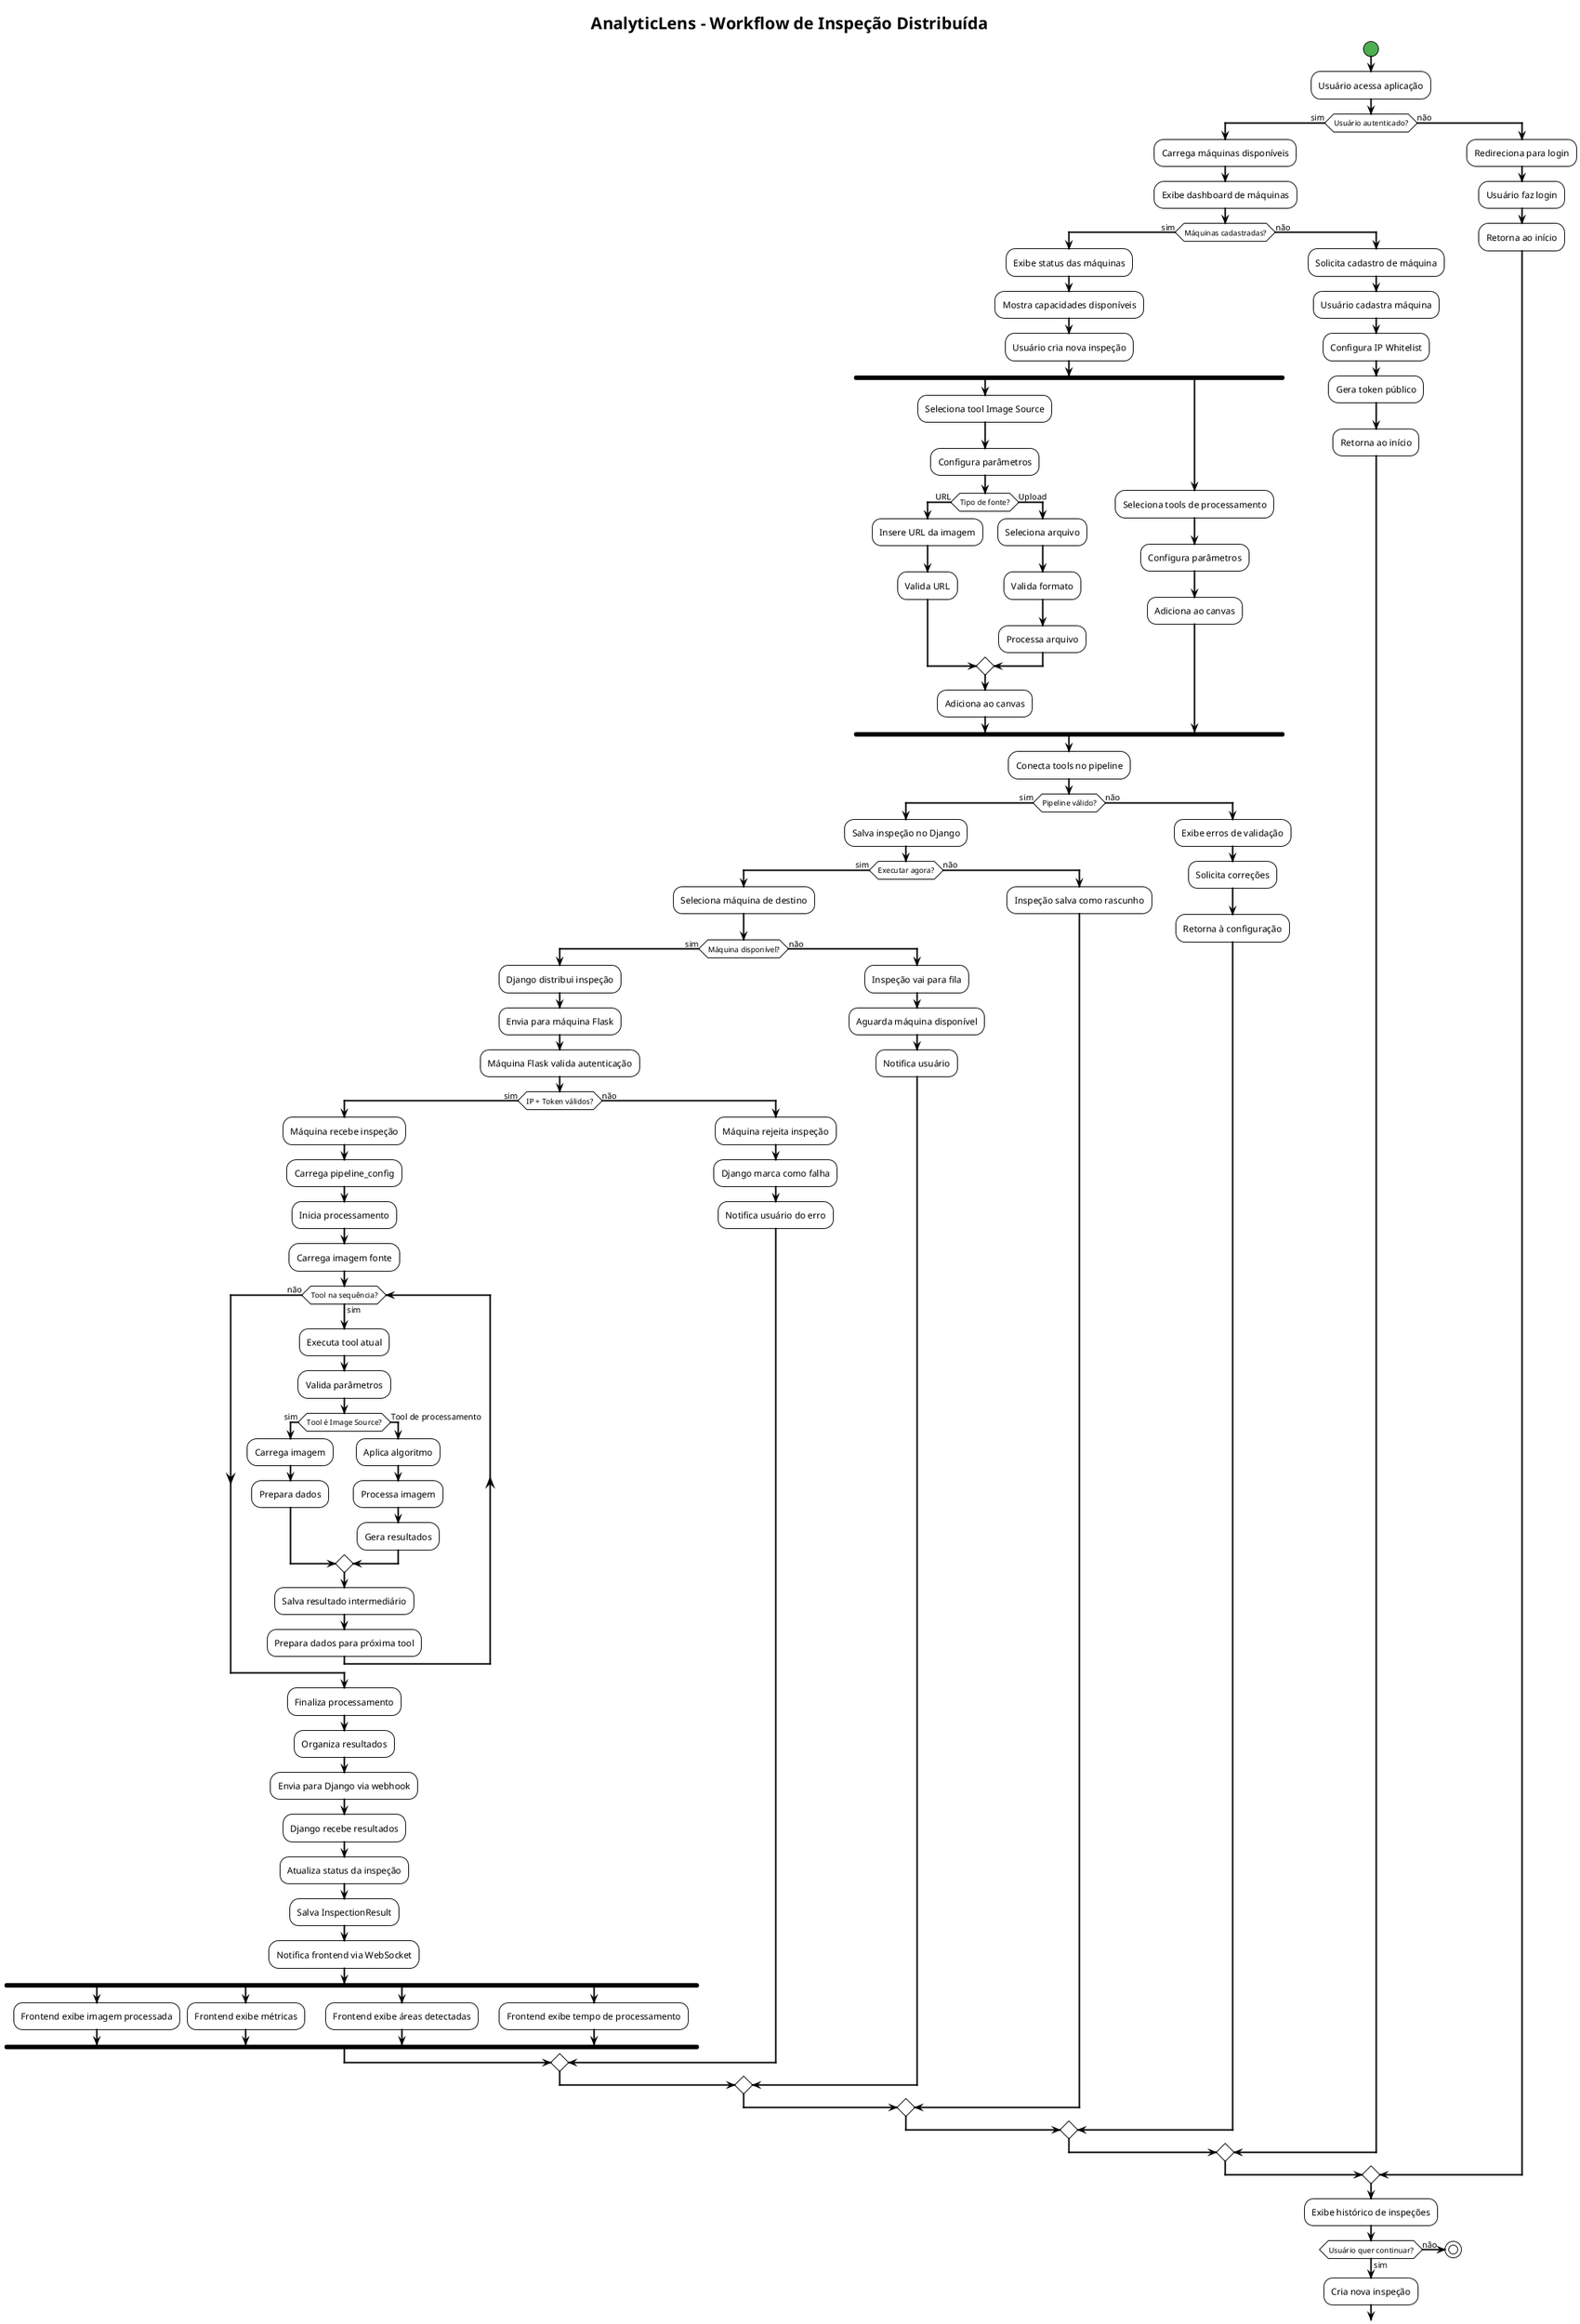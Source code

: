 @startuml AnalyticLens_Activity_Diagram

!theme plain
skinparam activityFontSize 12
skinparam activityFontName Arial
skinparam activityDiamondFontSize 10
skinparam activityArrowThickness 2
skinparam activityStartColor #4CAF50
skinparam activityEndColor #F44336
skinparam activityColor #2196F3
skinparam activityDiamondColor #FF9800

title "AnalyticLens - Workflow de Inspeção Distribuída"

start

:Usuário acessa aplicação;

if (Usuário autenticado?) then (sim)
  :Carrega máquinas disponíveis;
  :Exibe dashboard de máquinas;
  
  if (Máquinas cadastradas?) then (sim)
    :Exibe status das máquinas;
    :Mostra capacidades disponíveis;
    
    :Usuário cria nova inspeção;
    
    fork
      :Seleciona tool Image Source;
      :Configura parâmetros;
      if (Tipo de fonte?) then (URL)
        :Insere URL da imagem;
        :Valida URL;
      else (Upload)
        :Seleciona arquivo;
        :Valida formato;
        :Processa arquivo;
      endif
      :Adiciona ao canvas;
    fork again
      :Seleciona tools de processamento;
      :Configura parâmetros;
      :Adiciona ao canvas;
    end fork
    
    :Conecta tools no pipeline;
    
    if (Pipeline válido?) then (sim)
      :Salva inspeção no Django;
      
      if (Executar agora?) then (sim)
        :Seleciona máquina de destino;
        
        if (Máquina disponível?) then (sim)
          :Django distribui inspeção;
          :Envia para máquina Flask;
          
          :Máquina Flask valida autenticação;
          if (IP + Token válidos?) then (sim)
            :Máquina recebe inspeção;
            :Carrega pipeline_config;
            :Inicia processamento;
            
            :Carrega imagem fonte;
            
            while (Tool na sequência?) is (sim)
              :Executa tool atual;
              :Valida parâmetros;
              
              if (Tool é Image Source?) then (sim)
                :Carrega imagem;
                :Prepara dados;
              else (Tool de processamento)
                :Aplica algoritmo;
                :Processa imagem;
                :Gera resultados;
              endif
              
              :Salva resultado intermediário;
              :Prepara dados para próxima tool;
            endwhile (não)
            
            :Finaliza processamento;
            :Organiza resultados;
            :Envia para Django via webhook;
            
            :Django recebe resultados;
            :Atualiza status da inspeção;
            :Salva InspectionResult;
            :Notifica frontend via WebSocket;
            
            fork
              :Frontend exibe imagem processada;
            fork again
              :Frontend exibe métricas;
            fork again
              :Frontend exibe áreas detectadas;
            fork again
              :Frontend exibe tempo de processamento;
            end fork
            
          else (não)
            :Máquina rejeita inspeção;
            :Django marca como falha;
            :Notifica usuário do erro;
          endif
          
        else (não)
          :Inspeção vai para fila;
          :Aguarda máquina disponível;
          :Notifica usuário;
        endif
        
      else (não)
        :Inspeção salva como rascunho;
      endif
      
    else (não)
      :Exibe erros de validação;
      :Solicita correções;
      :Retorna à configuração;
    endif
    
  else (não)
    :Solicita cadastro de máquina;
    :Usuário cadastra máquina;
    :Configura IP Whitelist;
    :Gera token público;
    :Retorna ao início;
  endif
  
else (não)
  :Redireciona para login;
  :Usuário faz login;
  :Retorna ao início;
endif

:Exibe histórico de inspeções;

if (Usuário quer continuar?) then (sim)
  :Cria nova inspeção;
else (não)
  stop
endif

note right
  Validação JavaScript puro:
  - Parâmetros obrigatórios
  - Conexões entre tools
  - Formato de imagem
end note

note right
  Arquitetura distribuída:
  - Django orquestra tarefas
  - Máquinas Flask processam
  - Webhooks para comunicação
end note

note right
  Segurança:
  - IP Whitelist
  - Tokens de autenticação
  - Validação mútua
end note

note right
  Monitoramento:
  - Heartbeat das máquinas
  - Status em tempo real
  - Dashboard centralizado
end note

@enduml
